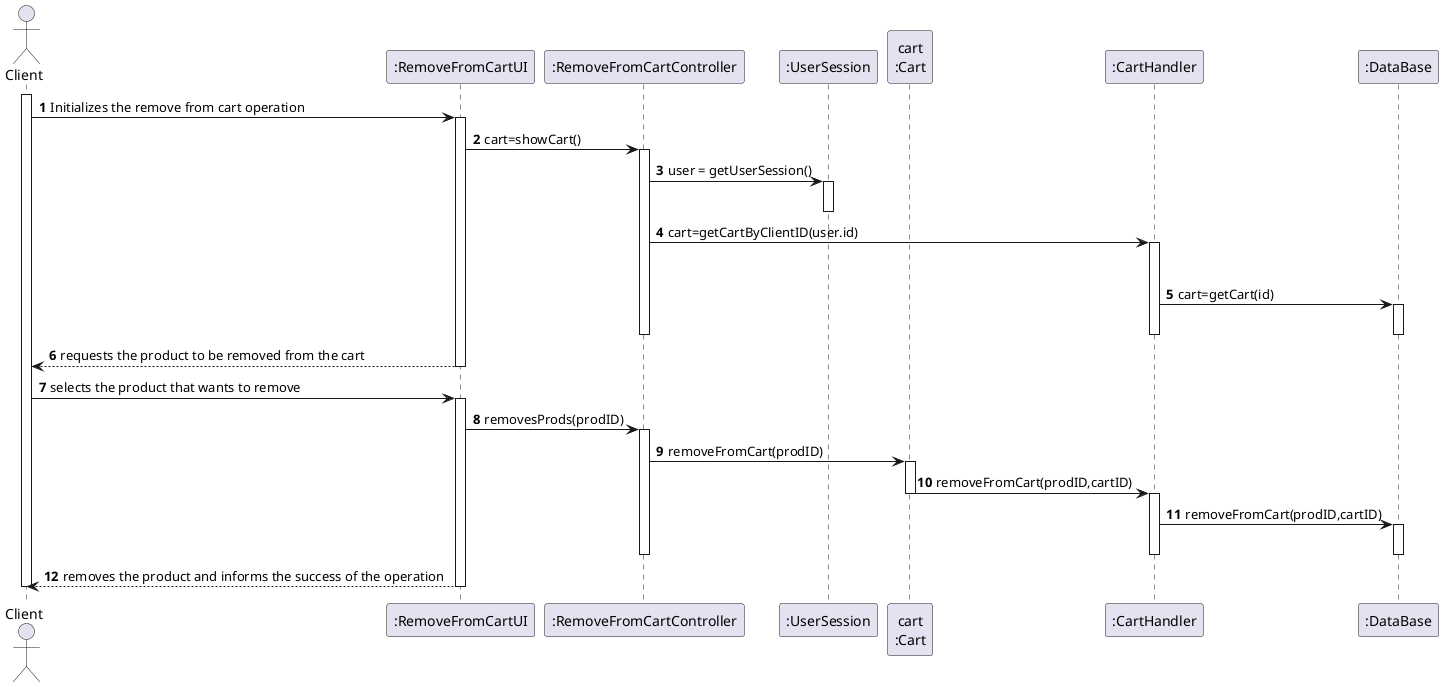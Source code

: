 @startuml
autonumber

actor "Client" as COL
participant ":RemoveFromCartUI" as UI
participant ":RemoveFromCartController" as CTRL
participant ":UserSession" as SESS
participant "cart\n:Cart" as CT
participant ":CartHandler" as CART

participant ":DataBase" as DB




activate COL

COL -> UI : Initializes the remove from cart operation
activate UI




UI -> CTRL :cart=showCart()
activate CTRL

CTRL -> SESS : user = getUserSession()
activate SESS
deactivate SESS

CTRL -> CART : cart=getCartByClientID(user.id)
activate CART

deactivate CT





CART -> DB : cart=getCart(id)
activate DB
deactivate DB
deactivate CART




deactivate CTRL

UI --> COL : requests the product to be removed from the cart



deactivate UI


COL -> UI :selects the product that wants to remove
activate UI

UI -> CTRL : removesProds(prodID)
activate CTRL
CTRL -> CT : removeFromCart(prodID)
activate CT
CT -> CART : removeFromCart(prodID,cartID)
deactivate CT
activate CART




CART -> DB : removeFromCart(prodID,cartID)
activate DB
deactivate DB
deactivate CART
deactivate CT
deactivate CTRL



UI --> COL : removes the product and informs the success of the operation
deactivate UI

deactivate COL

@enduml